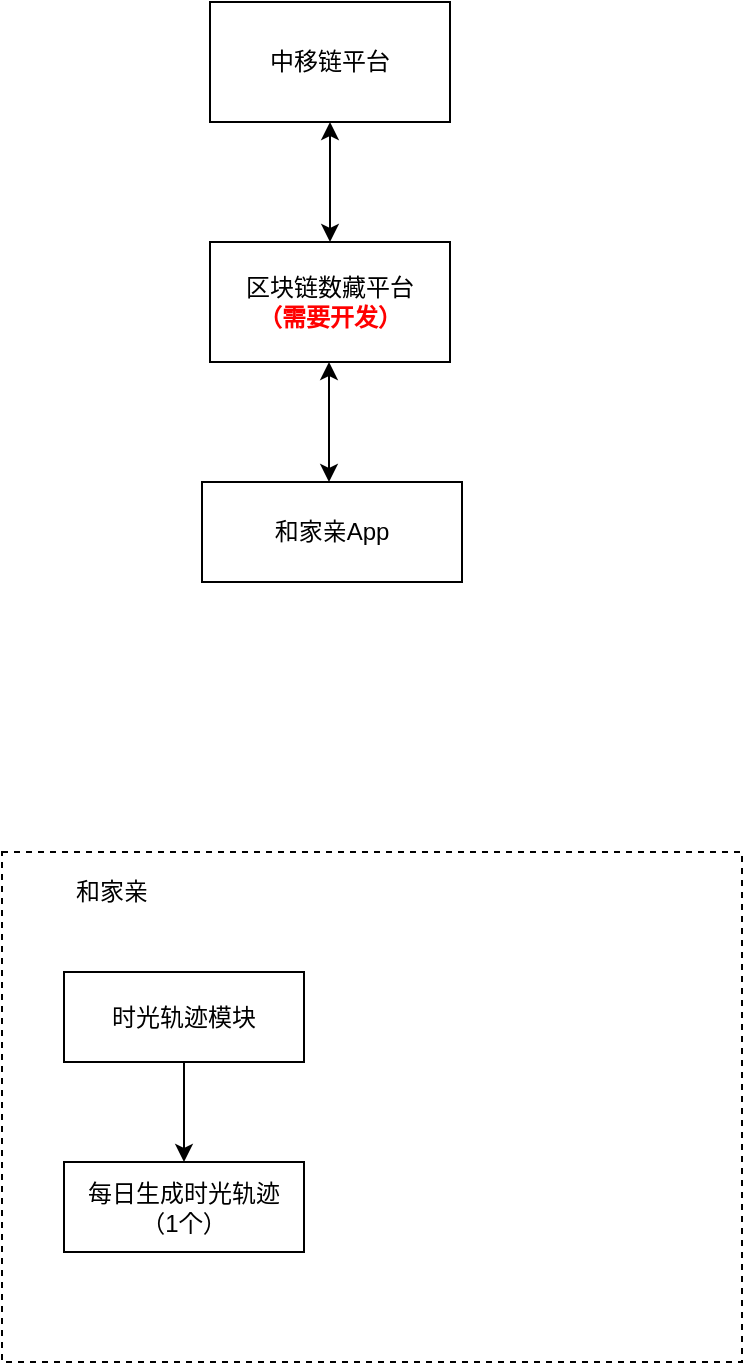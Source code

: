 <mxfile version="20.2.2" type="github">
  <diagram id="oYSICPfImLo-NCTNYdRf" name="第 1 页">
    <mxGraphModel dx="1038" dy="539" grid="1" gridSize="10" guides="1" tooltips="1" connect="1" arrows="1" fold="1" page="1" pageScale="1" pageWidth="827" pageHeight="1169" math="0" shadow="0">
      <root>
        <mxCell id="0" />
        <mxCell id="1" parent="0" />
        <mxCell id="z92oI3uu4lC6RW4nWdfM-1" value="和家亲App" style="rounded=0;whiteSpace=wrap;html=1;" vertex="1" parent="1">
          <mxGeometry x="180" y="340" width="130" height="50" as="geometry" />
        </mxCell>
        <mxCell id="z92oI3uu4lC6RW4nWdfM-2" value="区块链数藏平台&lt;br&gt;&lt;b&gt;&lt;font color=&quot;#ff0000&quot;&gt;（需要开发）&lt;/font&gt;&lt;/b&gt;" style="rounded=0;whiteSpace=wrap;html=1;" vertex="1" parent="1">
          <mxGeometry x="184" y="220" width="120" height="60" as="geometry" />
        </mxCell>
        <mxCell id="z92oI3uu4lC6RW4nWdfM-4" value="中移链平台" style="rounded=0;whiteSpace=wrap;html=1;" vertex="1" parent="1">
          <mxGeometry x="184" y="100" width="120" height="60" as="geometry" />
        </mxCell>
        <mxCell id="z92oI3uu4lC6RW4nWdfM-15" value="" style="endArrow=classic;startArrow=classic;html=1;rounded=0;fontColor=#000000;entryX=0.5;entryY=1;entryDx=0;entryDy=0;exitX=0.5;exitY=0;exitDx=0;exitDy=0;" edge="1" parent="1" source="z92oI3uu4lC6RW4nWdfM-2" target="z92oI3uu4lC6RW4nWdfM-4">
          <mxGeometry width="50" height="50" relative="1" as="geometry">
            <mxPoint x="360" y="240" as="sourcePoint" />
            <mxPoint x="410" y="190" as="targetPoint" />
          </mxGeometry>
        </mxCell>
        <mxCell id="z92oI3uu4lC6RW4nWdfM-16" value="" style="endArrow=classic;startArrow=classic;html=1;rounded=0;fontColor=#000000;entryX=0.5;entryY=1;entryDx=0;entryDy=0;exitX=0.5;exitY=0;exitDx=0;exitDy=0;" edge="1" parent="1">
          <mxGeometry width="50" height="50" relative="1" as="geometry">
            <mxPoint x="243.5" y="340" as="sourcePoint" />
            <mxPoint x="243.5" y="280" as="targetPoint" />
          </mxGeometry>
        </mxCell>
        <mxCell id="z92oI3uu4lC6RW4nWdfM-17" value="" style="rounded=0;whiteSpace=wrap;html=1;dashed=1;fontColor=#000000;" vertex="1" parent="1">
          <mxGeometry x="80" y="525" width="370" height="255" as="geometry" />
        </mxCell>
        <mxCell id="z92oI3uu4lC6RW4nWdfM-19" value="和家亲" style="text;html=1;strokeColor=none;fillColor=none;align=center;verticalAlign=middle;whiteSpace=wrap;rounded=0;fontColor=#000000;" vertex="1" parent="1">
          <mxGeometry x="80" y="530" width="110" height="30" as="geometry" />
        </mxCell>
        <mxCell id="z92oI3uu4lC6RW4nWdfM-22" style="edgeStyle=orthogonalEdgeStyle;rounded=0;orthogonalLoop=1;jettySize=auto;html=1;exitX=0.5;exitY=1;exitDx=0;exitDy=0;entryX=0.5;entryY=0;entryDx=0;entryDy=0;fontColor=#000000;" edge="1" parent="1" source="z92oI3uu4lC6RW4nWdfM-20" target="z92oI3uu4lC6RW4nWdfM-21">
          <mxGeometry relative="1" as="geometry" />
        </mxCell>
        <mxCell id="z92oI3uu4lC6RW4nWdfM-20" value="时光轨迹模块" style="rounded=0;whiteSpace=wrap;html=1;fontColor=#000000;" vertex="1" parent="1">
          <mxGeometry x="111" y="585" width="120" height="45" as="geometry" />
        </mxCell>
        <mxCell id="z92oI3uu4lC6RW4nWdfM-21" value="每日生成时光轨迹&lt;br&gt;（1个）" style="rounded=0;whiteSpace=wrap;html=1;fontColor=#000000;" vertex="1" parent="1">
          <mxGeometry x="111" y="680" width="120" height="45" as="geometry" />
        </mxCell>
      </root>
    </mxGraphModel>
  </diagram>
</mxfile>
